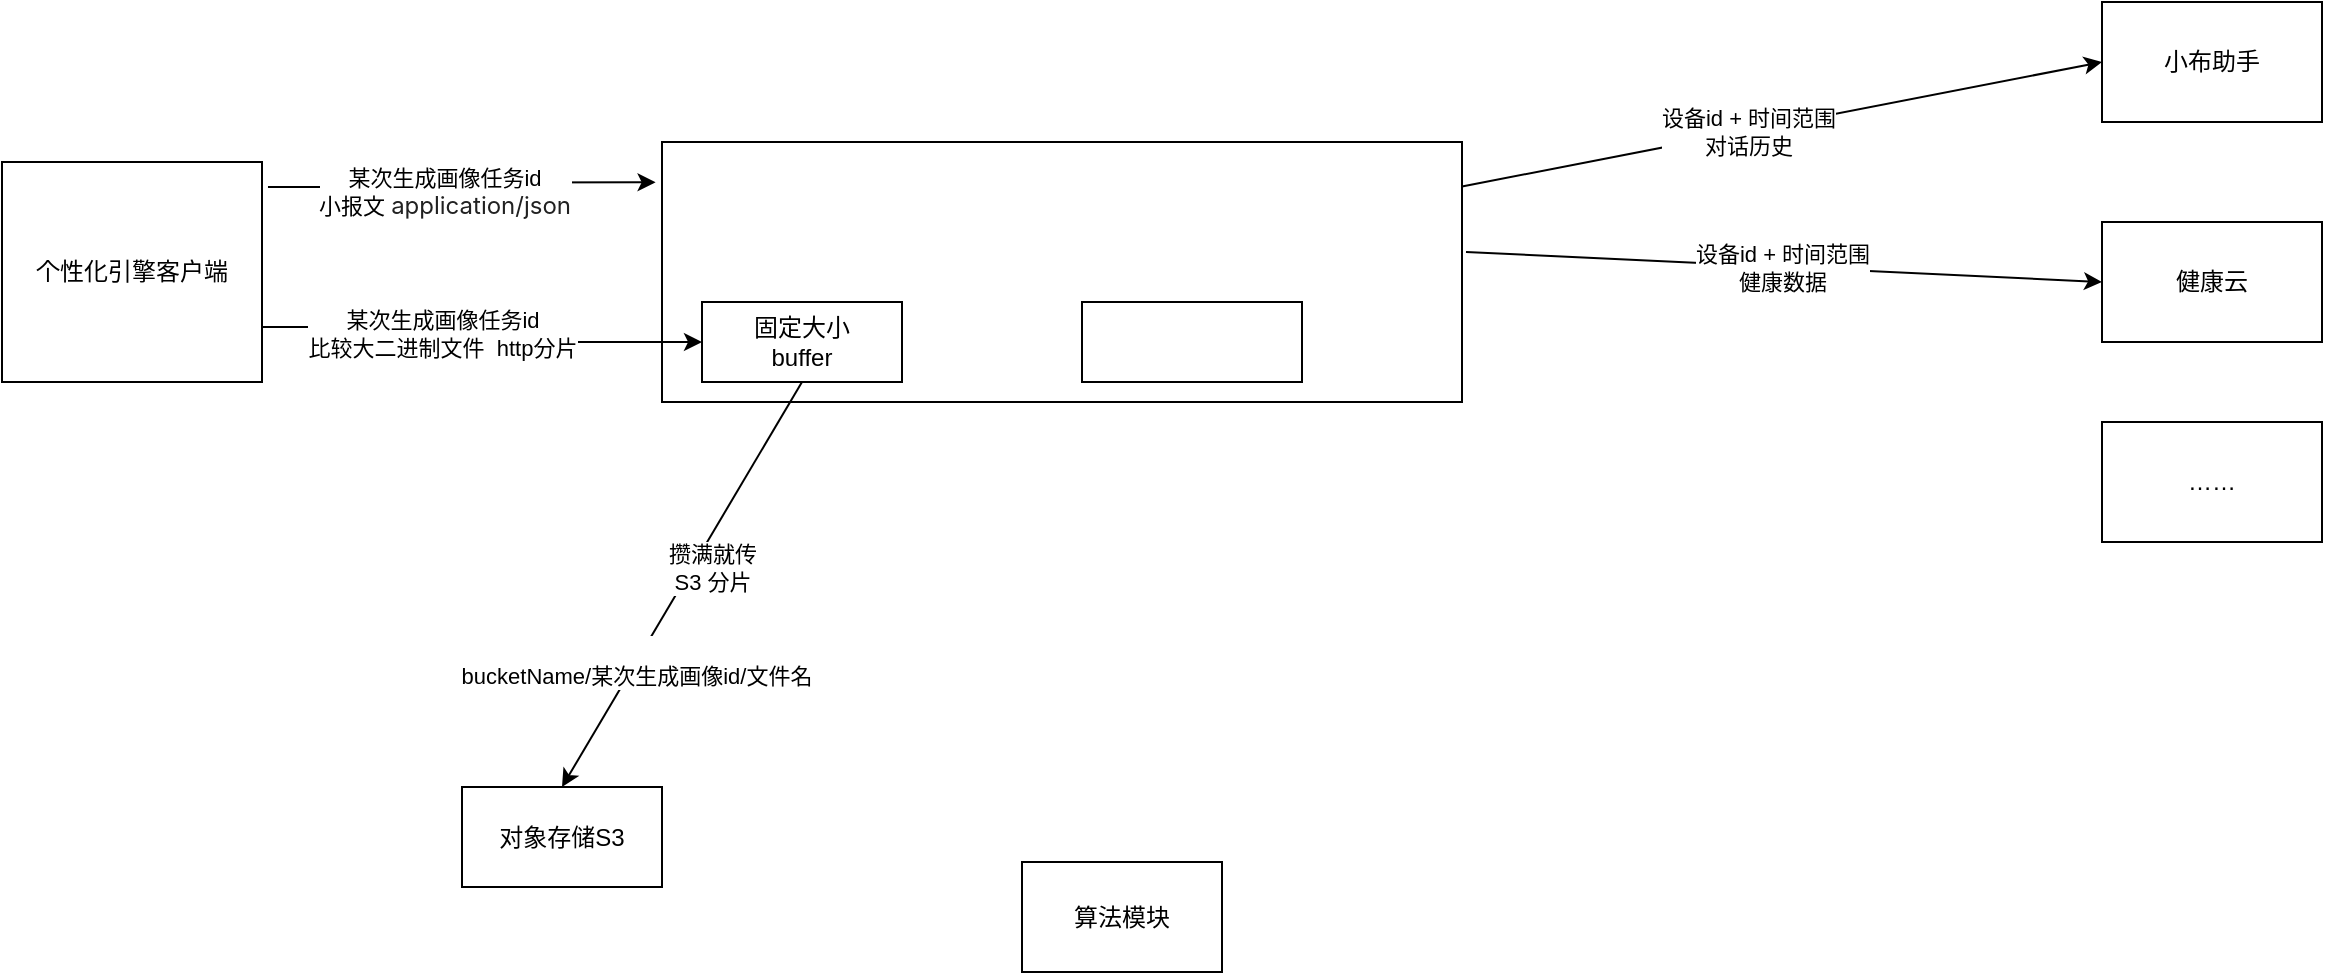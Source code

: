 <mxfile version="26.1.0">
  <diagram name="第 1 页" id="9Vp9r34HSa7TCJ5cDDs_">
    <mxGraphModel dx="2261" dy="764" grid="1" gridSize="10" guides="1" tooltips="1" connect="1" arrows="1" fold="1" page="1" pageScale="1" pageWidth="827" pageHeight="1169" math="0" shadow="0">
      <root>
        <mxCell id="0" />
        <mxCell id="1" parent="0" />
        <mxCell id="90wLf6iU2kTBtkmCEFJq-16" style="rounded=0;orthogonalLoop=1;jettySize=auto;html=1;exitX=1;exitY=0.171;exitDx=0;exitDy=0;entryX=0;entryY=0.5;entryDx=0;entryDy=0;exitPerimeter=0;" edge="1" parent="1" source="90wLf6iU2kTBtkmCEFJq-1" target="90wLf6iU2kTBtkmCEFJq-2">
          <mxGeometry relative="1" as="geometry" />
        </mxCell>
        <mxCell id="90wLf6iU2kTBtkmCEFJq-17" value="设备id + 时间范围&lt;br&gt;对话历史" style="edgeLabel;html=1;align=center;verticalAlign=middle;resizable=0;points=[];" vertex="1" connectable="0" parent="90wLf6iU2kTBtkmCEFJq-16">
          <mxGeometry x="-0.109" relative="1" as="geometry">
            <mxPoint as="offset" />
          </mxGeometry>
        </mxCell>
        <mxCell id="90wLf6iU2kTBtkmCEFJq-18" style="rounded=0;orthogonalLoop=1;jettySize=auto;html=1;exitX=1.005;exitY=0.423;exitDx=0;exitDy=0;entryX=0;entryY=0.5;entryDx=0;entryDy=0;exitPerimeter=0;" edge="1" parent="1" source="90wLf6iU2kTBtkmCEFJq-1" target="90wLf6iU2kTBtkmCEFJq-3">
          <mxGeometry relative="1" as="geometry" />
        </mxCell>
        <mxCell id="90wLf6iU2kTBtkmCEFJq-23" value="设备id + 时间范围&lt;br&gt;健康数据" style="edgeLabel;html=1;align=center;verticalAlign=middle;resizable=0;points=[];" vertex="1" connectable="0" parent="90wLf6iU2kTBtkmCEFJq-18">
          <mxGeometry x="-0.006" relative="1" as="geometry">
            <mxPoint as="offset" />
          </mxGeometry>
        </mxCell>
        <mxCell id="90wLf6iU2kTBtkmCEFJq-1" value="" style="rounded=0;whiteSpace=wrap;html=1;" vertex="1" parent="1">
          <mxGeometry x="80" y="160" width="400" height="130" as="geometry" />
        </mxCell>
        <mxCell id="90wLf6iU2kTBtkmCEFJq-2" value="小布助手" style="rounded=0;whiteSpace=wrap;html=1;" vertex="1" parent="1">
          <mxGeometry x="800" y="90" width="110" height="60" as="geometry" />
        </mxCell>
        <mxCell id="90wLf6iU2kTBtkmCEFJq-3" value="健康云" style="rounded=0;whiteSpace=wrap;html=1;" vertex="1" parent="1">
          <mxGeometry x="800" y="200" width="110" height="60" as="geometry" />
        </mxCell>
        <mxCell id="90wLf6iU2kTBtkmCEFJq-4" value="……" style="rounded=0;whiteSpace=wrap;html=1;" vertex="1" parent="1">
          <mxGeometry x="800" y="300" width="110" height="60" as="geometry" />
        </mxCell>
        <mxCell id="90wLf6iU2kTBtkmCEFJq-8" style="edgeStyle=orthogonalEdgeStyle;rounded=0;orthogonalLoop=1;jettySize=auto;html=1;exitX=1.023;exitY=0.114;exitDx=0;exitDy=0;entryX=-0.008;entryY=0.155;entryDx=0;entryDy=0;exitPerimeter=0;entryPerimeter=0;" edge="1" parent="1" source="90wLf6iU2kTBtkmCEFJq-5" target="90wLf6iU2kTBtkmCEFJq-1">
          <mxGeometry relative="1" as="geometry">
            <mxPoint x="-30" y="180" as="sourcePoint" />
            <mxPoint x="170" y="180" as="targetPoint" />
          </mxGeometry>
        </mxCell>
        <mxCell id="90wLf6iU2kTBtkmCEFJq-10" value="某次生成画像任务id&lt;br&gt;小报文&amp;nbsp;&lt;span style=&quot;color: rgb(33, 33, 33); font-family: Inter, OpenSans, Helvetica, Arial, sans-serif; font-size: 12px; text-align: left; white-space: pre-wrap;&quot;&gt;application/json&lt;br/&gt;&lt;/span&gt;" style="edgeLabel;html=1;align=center;verticalAlign=middle;resizable=0;points=[];" vertex="1" connectable="0" parent="90wLf6iU2kTBtkmCEFJq-8">
          <mxGeometry x="-0.1" y="-2" relative="1" as="geometry">
            <mxPoint as="offset" />
          </mxGeometry>
        </mxCell>
        <mxCell id="90wLf6iU2kTBtkmCEFJq-11" style="edgeStyle=orthogonalEdgeStyle;rounded=0;orthogonalLoop=1;jettySize=auto;html=1;exitX=1;exitY=0.75;exitDx=0;exitDy=0;entryX=0;entryY=0.5;entryDx=0;entryDy=0;" edge="1" parent="1" source="90wLf6iU2kTBtkmCEFJq-5" target="90wLf6iU2kTBtkmCEFJq-13">
          <mxGeometry relative="1" as="geometry" />
        </mxCell>
        <mxCell id="90wLf6iU2kTBtkmCEFJq-12" value="某次生成画像任务id&lt;br&gt;比较大二进制文件&amp;nbsp; http分片" style="edgeLabel;html=1;align=center;verticalAlign=middle;resizable=0;points=[];" vertex="1" connectable="0" parent="90wLf6iU2kTBtkmCEFJq-11">
          <mxGeometry x="-0.131" y="-2" relative="1" as="geometry">
            <mxPoint x="-9" y="1" as="offset" />
          </mxGeometry>
        </mxCell>
        <mxCell id="90wLf6iU2kTBtkmCEFJq-5" value="个性化引擎客户端" style="rounded=0;whiteSpace=wrap;html=1;" vertex="1" parent="1">
          <mxGeometry x="-250" y="170" width="130" height="110" as="geometry" />
        </mxCell>
        <mxCell id="90wLf6iU2kTBtkmCEFJq-6" value="算法模块" style="rounded=0;whiteSpace=wrap;html=1;" vertex="1" parent="1">
          <mxGeometry x="260" y="520" width="100" height="55" as="geometry" />
        </mxCell>
        <mxCell id="90wLf6iU2kTBtkmCEFJq-7" value="对象存储S3" style="rounded=0;whiteSpace=wrap;html=1;" vertex="1" parent="1">
          <mxGeometry x="-20" y="482.5" width="100" height="50" as="geometry" />
        </mxCell>
        <mxCell id="90wLf6iU2kTBtkmCEFJq-14" style="rounded=0;orthogonalLoop=1;jettySize=auto;html=1;exitX=0.5;exitY=1;exitDx=0;exitDy=0;entryX=0.5;entryY=0;entryDx=0;entryDy=0;" edge="1" parent="1" source="90wLf6iU2kTBtkmCEFJq-13" target="90wLf6iU2kTBtkmCEFJq-7">
          <mxGeometry relative="1" as="geometry" />
        </mxCell>
        <mxCell id="90wLf6iU2kTBtkmCEFJq-15" value="攒满就传&lt;br&gt;S3 分片" style="edgeLabel;html=1;align=center;verticalAlign=middle;resizable=0;points=[];" vertex="1" connectable="0" parent="90wLf6iU2kTBtkmCEFJq-14">
          <mxGeometry x="-0.262" y="4" relative="1" as="geometry">
            <mxPoint x="-4" y="16" as="offset" />
          </mxGeometry>
        </mxCell>
        <mxCell id="90wLf6iU2kTBtkmCEFJq-20" value="&lt;br&gt;bucketName/某次生成画像id/文件名" style="edgeLabel;html=1;align=center;verticalAlign=middle;resizable=0;points=[];" vertex="1" connectable="0" parent="90wLf6iU2kTBtkmCEFJq-14">
          <mxGeometry x="0.381" relative="1" as="geometry">
            <mxPoint as="offset" />
          </mxGeometry>
        </mxCell>
        <mxCell id="90wLf6iU2kTBtkmCEFJq-13" value="固定大小&lt;br&gt;buffer" style="rounded=0;whiteSpace=wrap;html=1;" vertex="1" parent="1">
          <mxGeometry x="100" y="240" width="100" height="40" as="geometry" />
        </mxCell>
        <mxCell id="90wLf6iU2kTBtkmCEFJq-22" value="" style="rounded=0;whiteSpace=wrap;html=1;" vertex="1" parent="1">
          <mxGeometry x="290" y="240" width="110" height="40" as="geometry" />
        </mxCell>
      </root>
    </mxGraphModel>
  </diagram>
</mxfile>
